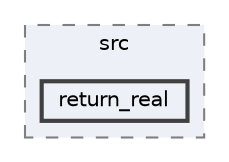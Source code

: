digraph "env/lib/python3.12/site-packages/numpy/f2py/tests/src/return_real"
{
 // LATEX_PDF_SIZE
  bgcolor="transparent";
  edge [fontname=Helvetica,fontsize=10,labelfontname=Helvetica,labelfontsize=10];
  node [fontname=Helvetica,fontsize=10,shape=box,height=0.2,width=0.4];
  compound=true
  subgraph clusterdir_7ce1ec0de770245b549e74d5a587d6dd {
    graph [ bgcolor="#edf0f7", pencolor="grey50", label="src", fontname=Helvetica,fontsize=10 style="filled,dashed", URL="dir_7ce1ec0de770245b549e74d5a587d6dd.html",tooltip=""]
  dir_5cabcb2fceeba00b9c935eb7cc00f1fc [label="return_real", fillcolor="#edf0f7", color="grey25", style="filled,bold", URL="dir_5cabcb2fceeba00b9c935eb7cc00f1fc.html",tooltip=""];
  }
}
